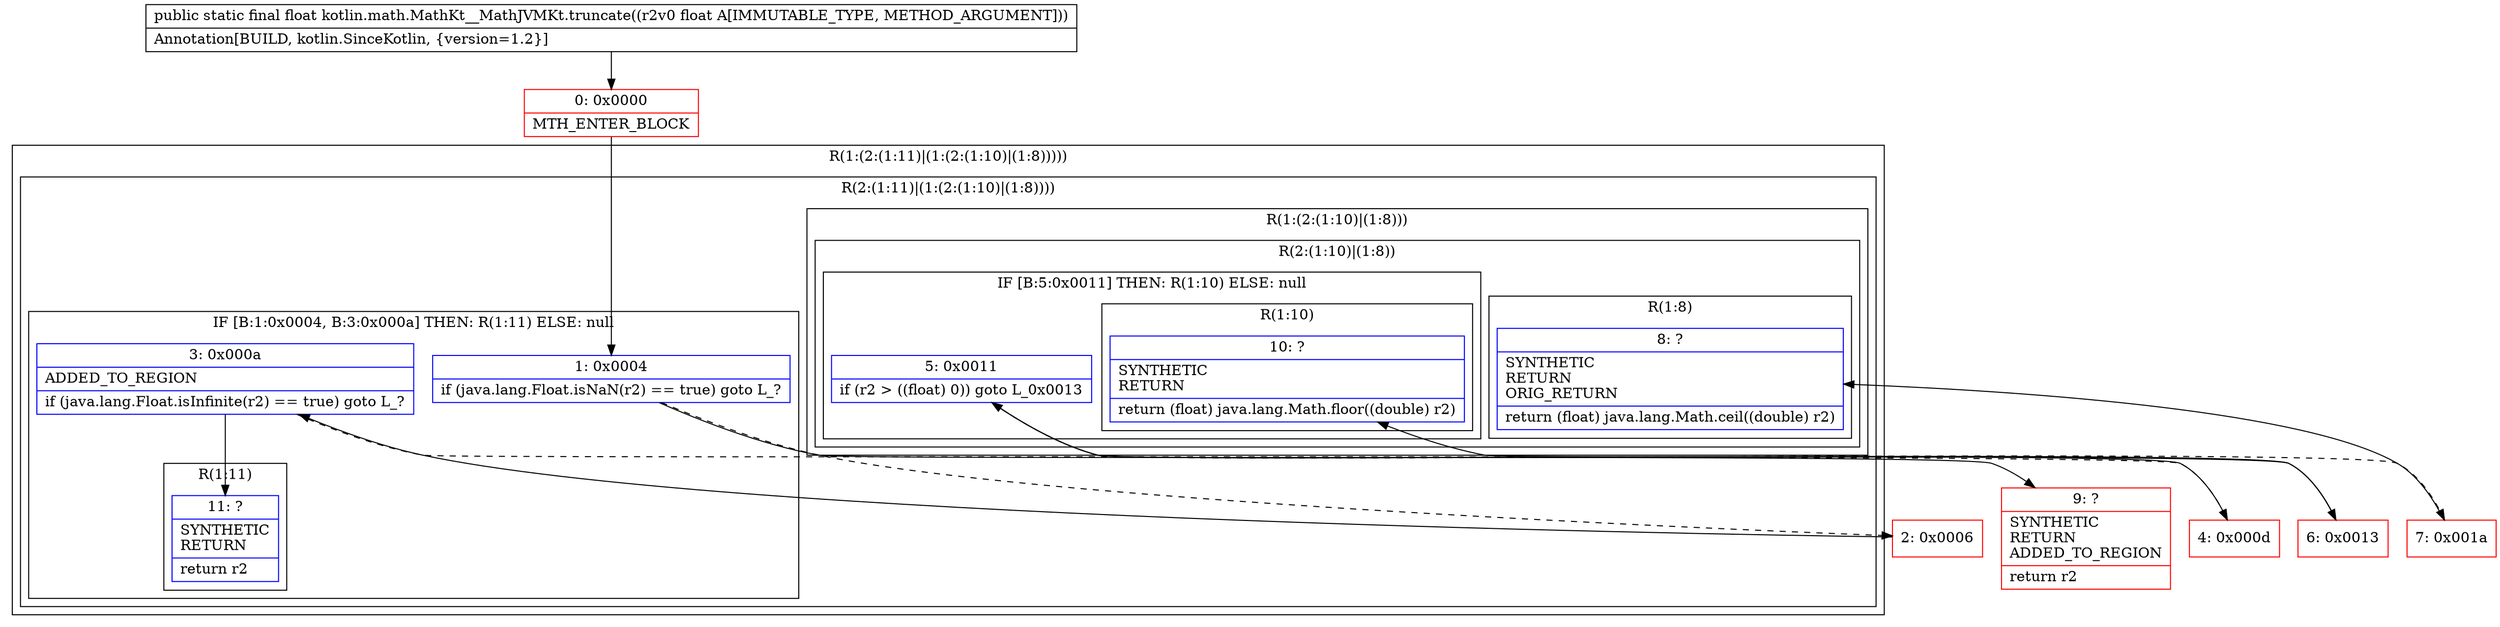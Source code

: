 digraph "CFG forkotlin.math.MathKt__MathJVMKt.truncate(F)F" {
subgraph cluster_Region_1404150504 {
label = "R(1:(2:(1:11)|(1:(2:(1:10)|(1:8)))))";
node [shape=record,color=blue];
subgraph cluster_Region_1706520713 {
label = "R(2:(1:11)|(1:(2:(1:10)|(1:8))))";
node [shape=record,color=blue];
subgraph cluster_IfRegion_1098995483 {
label = "IF [B:1:0x0004, B:3:0x000a] THEN: R(1:11) ELSE: null";
node [shape=record,color=blue];
Node_1 [shape=record,label="{1\:\ 0x0004|if (java.lang.Float.isNaN(r2) == true) goto L_?\l}"];
Node_3 [shape=record,label="{3\:\ 0x000a|ADDED_TO_REGION\l|if (java.lang.Float.isInfinite(r2) == true) goto L_?\l}"];
subgraph cluster_Region_1286453856 {
label = "R(1:11)";
node [shape=record,color=blue];
Node_11 [shape=record,label="{11\:\ ?|SYNTHETIC\lRETURN\l|return r2\l}"];
}
}
subgraph cluster_Region_316008447 {
label = "R(1:(2:(1:10)|(1:8)))";
node [shape=record,color=blue];
subgraph cluster_Region_1287187988 {
label = "R(2:(1:10)|(1:8))";
node [shape=record,color=blue];
subgraph cluster_IfRegion_122310935 {
label = "IF [B:5:0x0011] THEN: R(1:10) ELSE: null";
node [shape=record,color=blue];
Node_5 [shape=record,label="{5\:\ 0x0011|if (r2 \> ((float) 0)) goto L_0x0013\l}"];
subgraph cluster_Region_647333156 {
label = "R(1:10)";
node [shape=record,color=blue];
Node_10 [shape=record,label="{10\:\ ?|SYNTHETIC\lRETURN\l|return (float) java.lang.Math.floor((double) r2)\l}"];
}
}
subgraph cluster_Region_465728534 {
label = "R(1:8)";
node [shape=record,color=blue];
Node_8 [shape=record,label="{8\:\ ?|SYNTHETIC\lRETURN\lORIG_RETURN\l|return (float) java.lang.Math.ceil((double) r2)\l}"];
}
}
}
}
}
Node_0 [shape=record,color=red,label="{0\:\ 0x0000|MTH_ENTER_BLOCK\l}"];
Node_2 [shape=record,color=red,label="{2\:\ 0x0006}"];
Node_4 [shape=record,color=red,label="{4\:\ 0x000d}"];
Node_6 [shape=record,color=red,label="{6\:\ 0x0013}"];
Node_7 [shape=record,color=red,label="{7\:\ 0x001a}"];
Node_9 [shape=record,color=red,label="{9\:\ ?|SYNTHETIC\lRETURN\lADDED_TO_REGION\l|return r2\l}"];
MethodNode[shape=record,label="{public static final float kotlin.math.MathKt__MathJVMKt.truncate((r2v0 float A[IMMUTABLE_TYPE, METHOD_ARGUMENT]))  | Annotation[BUILD, kotlin.SinceKotlin, \{version=1.2\}]\l}"];
MethodNode -> Node_0;
Node_1 -> Node_2[style=dashed];
Node_1 -> Node_9;
Node_3 -> Node_4[style=dashed];
Node_3 -> Node_11;
Node_5 -> Node_6;
Node_5 -> Node_7[style=dashed];
Node_0 -> Node_1;
Node_2 -> Node_3;
Node_4 -> Node_5;
Node_6 -> Node_10;
Node_7 -> Node_8;
}

